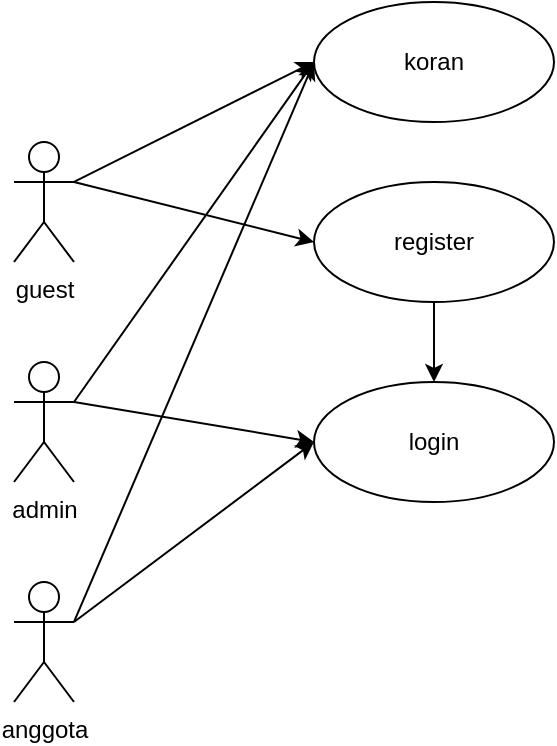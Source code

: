 <mxfile version="20.1.1" type="github"><diagram id="aXZYMpaT6Sw9c3EChMU0" name="Page-1"><mxGraphModel dx="1422" dy="762" grid="1" gridSize="10" guides="1" tooltips="1" connect="1" arrows="1" fold="1" page="1" pageScale="1" pageWidth="850" pageHeight="1100" math="0" shadow="0"><root><mxCell id="0"/><mxCell id="1" parent="0"/><object label="admin" id="RS1GWLnvRj3Vlx0Rr_1D-2"><mxCell style="shape=umlActor;verticalLabelPosition=bottom;verticalAlign=top;html=1;" parent="1" vertex="1"><mxGeometry x="130" y="210" width="30" height="60" as="geometry"/></mxCell></object><mxCell id="RS1GWLnvRj3Vlx0Rr_1D-3" value="koran" style="ellipse;whiteSpace=wrap;html=1;" parent="1" vertex="1"><mxGeometry x="280" y="30" width="120" height="60" as="geometry"/></mxCell><object label="guest" id="RS1GWLnvRj3Vlx0Rr_1D-4"><mxCell style="shape=umlActor;verticalLabelPosition=bottom;verticalAlign=top;html=1;" parent="1" vertex="1"><mxGeometry x="130" y="100" width="30" height="60" as="geometry"/></mxCell></object><object label="anggota" id="RS1GWLnvRj3Vlx0Rr_1D-5"><mxCell style="shape=umlActor;verticalLabelPosition=bottom;verticalAlign=top;html=1;" parent="1" vertex="1"><mxGeometry x="130" y="320" width="30" height="60" as="geometry"/></mxCell></object><mxCell id="RS1GWLnvRj3Vlx0Rr_1D-6" value="register" style="ellipse;whiteSpace=wrap;html=1;" parent="1" vertex="1"><mxGeometry x="280" y="120" width="120" height="60" as="geometry"/></mxCell><mxCell id="RS1GWLnvRj3Vlx0Rr_1D-7" value="login" style="ellipse;whiteSpace=wrap;html=1;" parent="1" vertex="1"><mxGeometry x="280" y="220" width="120" height="60" as="geometry"/></mxCell><mxCell id="RS1GWLnvRj3Vlx0Rr_1D-8" value="" style="endArrow=classic;html=1;rounded=0;exitX=1;exitY=0.333;exitDx=0;exitDy=0;exitPerimeter=0;entryX=0;entryY=0.5;entryDx=0;entryDy=0;" parent="1" source="RS1GWLnvRj3Vlx0Rr_1D-2" target="RS1GWLnvRj3Vlx0Rr_1D-3" edge="1"><mxGeometry width="50" height="50" relative="1" as="geometry"><mxPoint x="400" y="420" as="sourcePoint"/><mxPoint x="450" y="370" as="targetPoint"/></mxGeometry></mxCell><mxCell id="RS1GWLnvRj3Vlx0Rr_1D-10" value="" style="endArrow=classic;html=1;rounded=0;exitX=1;exitY=0.333;exitDx=0;exitDy=0;exitPerimeter=0;entryX=0;entryY=0.5;entryDx=0;entryDy=0;" parent="1" source="RS1GWLnvRj3Vlx0Rr_1D-2" target="RS1GWLnvRj3Vlx0Rr_1D-7" edge="1"><mxGeometry width="50" height="50" relative="1" as="geometry"><mxPoint x="400" y="420" as="sourcePoint"/><mxPoint x="450" y="370" as="targetPoint"/></mxGeometry></mxCell><mxCell id="RS1GWLnvRj3Vlx0Rr_1D-11" value="" style="endArrow=classic;html=1;rounded=0;exitX=1;exitY=0.333;exitDx=0;exitDy=0;exitPerimeter=0;entryX=0;entryY=0.5;entryDx=0;entryDy=0;" parent="1" source="RS1GWLnvRj3Vlx0Rr_1D-4" target="RS1GWLnvRj3Vlx0Rr_1D-3" edge="1"><mxGeometry width="50" height="50" relative="1" as="geometry"><mxPoint x="155" y="250" as="sourcePoint"/><mxPoint x="420" y="230" as="targetPoint"/></mxGeometry></mxCell><mxCell id="RS1GWLnvRj3Vlx0Rr_1D-12" value="" style="endArrow=classic;html=1;rounded=0;exitX=1;exitY=0.333;exitDx=0;exitDy=0;exitPerimeter=0;entryX=0;entryY=0.5;entryDx=0;entryDy=0;" parent="1" source="RS1GWLnvRj3Vlx0Rr_1D-5" target="RS1GWLnvRj3Vlx0Rr_1D-3" edge="1"><mxGeometry width="50" height="50" relative="1" as="geometry"><mxPoint x="165" y="260" as="sourcePoint"/><mxPoint x="450" y="250" as="targetPoint"/></mxGeometry></mxCell><mxCell id="RS1GWLnvRj3Vlx0Rr_1D-13" value="" style="endArrow=classic;html=1;rounded=0;exitX=1;exitY=0.333;exitDx=0;exitDy=0;exitPerimeter=0;entryX=0;entryY=0.5;entryDx=0;entryDy=0;" parent="1" source="RS1GWLnvRj3Vlx0Rr_1D-4" target="RS1GWLnvRj3Vlx0Rr_1D-6" edge="1"><mxGeometry width="50" height="50" relative="1" as="geometry"><mxPoint x="175" y="270" as="sourcePoint"/><mxPoint x="460" y="260" as="targetPoint"/></mxGeometry></mxCell><mxCell id="RS1GWLnvRj3Vlx0Rr_1D-14" value="" style="endArrow=classic;html=1;rounded=0;exitX=1;exitY=0.333;exitDx=0;exitDy=0;exitPerimeter=0;entryX=0;entryY=0.5;entryDx=0;entryDy=0;" parent="1" source="RS1GWLnvRj3Vlx0Rr_1D-5" target="RS1GWLnvRj3Vlx0Rr_1D-7" edge="1"><mxGeometry width="50" height="50" relative="1" as="geometry"><mxPoint x="185" y="280" as="sourcePoint"/><mxPoint x="470" y="270" as="targetPoint"/></mxGeometry></mxCell><mxCell id="RS1GWLnvRj3Vlx0Rr_1D-15" value="" style="endArrow=classic;html=1;rounded=0;exitX=0.5;exitY=1;exitDx=0;exitDy=0;" parent="1" source="RS1GWLnvRj3Vlx0Rr_1D-6" target="RS1GWLnvRj3Vlx0Rr_1D-7" edge="1"><mxGeometry width="50" height="50" relative="1" as="geometry"><mxPoint x="195" y="290" as="sourcePoint"/><mxPoint x="480" y="280" as="targetPoint"/></mxGeometry></mxCell></root></mxGraphModel></diagram></mxfile>